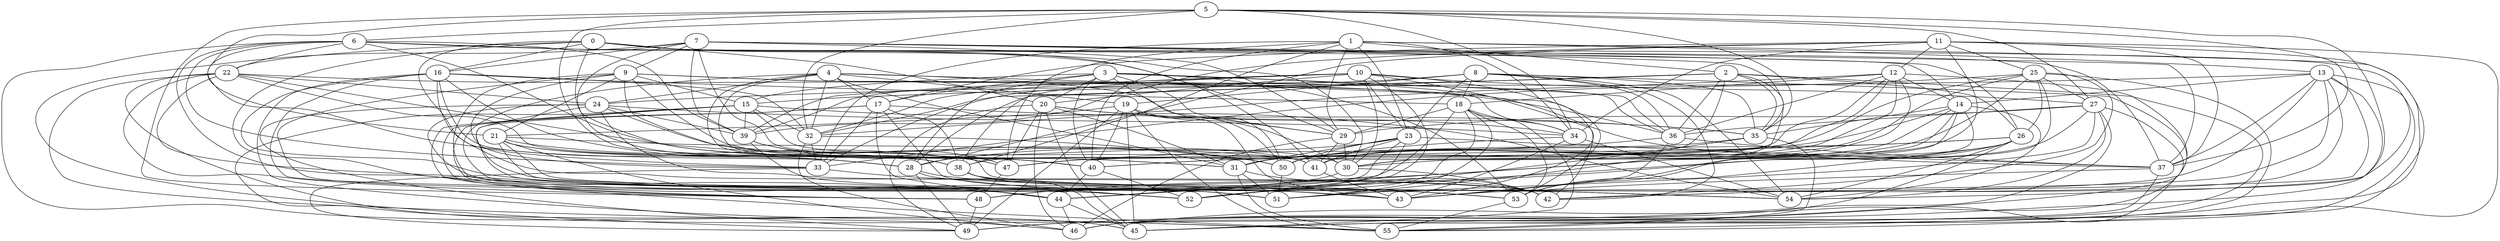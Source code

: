 graph g {0;1;2;3;4;5;6;7;8;9;10;11;12;13;14;15;16;17;18;19;20;21;22;23;24;25;26;27;28;29;30;31;32;33;34;35;36;37;38;39;40;41;42;43;44;45;46;47;48;49;50;51;52;53;54;55;0 -- 16;0 -- 20;0 -- 22;0 -- 30;0 -- 33;0 -- 37;0 -- 40;0 -- 41;0 -- 51;0 -- 54;1 -- 2;1 -- 13;1 -- 23;1 -- 29;1 -- 33;1 -- 34;1 -- 38;1 -- 40;1 -- 47;1 -- 55;2 -- 24;2 -- 26;2 -- 28;2 -- 30;2 -- 32;2 -- 35;2 -- 36;2 -- 45;2 -- 51;3 -- 15;3 -- 17;3 -- 20;3 -- 28;3 -- 29;3 -- 36;3 -- 40;3 -- 42;3 -- 50;3 -- 53;4 -- 17;4 -- 19;4 -- 24;4 -- 29;4 -- 31;4 -- 32;4 -- 37;4 -- 47;4 -- 52;4 -- 54;5 -- 6;5 -- 21;5 -- 27;5 -- 32;5 -- 34;5 -- 35;5 -- 37;5 -- 40;5 -- 42;5 -- 48;6 -- 14;6 -- 22;6 -- 28;6 -- 29;6 -- 31;6 -- 33;6 -- 39;6 -- 43;6 -- 45;7 -- 9;7 -- 16;7 -- 26;7 -- 29;7 -- 35;7 -- 37;7 -- 38;7 -- 39;7 -- 49;7 -- 50;8 -- 18;8 -- 19;8 -- 23;8 -- 33;8 -- 35;8 -- 36;8 -- 39;8 -- 42;8 -- 46;8 -- 54;9 -- 15;9 -- 21;9 -- 30;9 -- 31;9 -- 33;9 -- 34;9 -- 36;9 -- 44;9 -- 52;10 -- 20;10 -- 23;10 -- 27;10 -- 30;10 -- 32;10 -- 38;10 -- 39;10 -- 43;10 -- 52;10 -- 53;11 -- 12;11 -- 17;11 -- 25;11 -- 28;11 -- 30;11 -- 34;11 -- 37;11 -- 39;11 -- 46;11 -- 55;12 -- 14;12 -- 18;12 -- 31;12 -- 32;12 -- 36;12 -- 38;12 -- 40;12 -- 41;12 -- 49;13 -- 14;13 -- 15;13 -- 37;13 -- 42;13 -- 43;13 -- 46;13 -- 49;13 -- 51;13 -- 52;14 -- 30;14 -- 35;14 -- 44;14 -- 47;14 -- 50;14 -- 53;14 -- 54;15 -- 32;15 -- 39;15 -- 41;15 -- 45;15 -- 48;15 -- 54;15 -- 55;16 -- 18;16 -- 28;16 -- 32;16 -- 42;16 -- 43;16 -- 44;16 -- 47;16 -- 55;17 -- 33;17 -- 35;17 -- 38;17 -- 43;17 -- 44;17 -- 48;17 -- 51;18 -- 29;18 -- 34;18 -- 45;18 -- 48;18 -- 51;18 -- 52;18 -- 53;19 -- 21;19 -- 30;19 -- 40;19 -- 43;19 -- 45;19 -- 49;19 -- 50;19 -- 55;20 -- 31;20 -- 34;20 -- 35;20 -- 45;20 -- 46;20 -- 47;20 -- 49;21 -- 28;21 -- 38;21 -- 41;21 -- 46;21 -- 47;21 -- 51;21 -- 53;22 -- 24;22 -- 36;22 -- 38;22 -- 46;22 -- 48;22 -- 50;22 -- 52;22 -- 55;23 -- 28;23 -- 31;23 -- 37;23 -- 41;23 -- 44;23 -- 48;23 -- 50;24 -- 34;24 -- 39;24 -- 41;24 -- 42;24 -- 44;24 -- 49;24 -- 53;25 -- 26;25 -- 27;25 -- 33;25 -- 41;25 -- 42;25 -- 45;25 -- 47;25 -- 50;25 -- 52;26 -- 31;26 -- 40;26 -- 43;26 -- 46;26 -- 48;26 -- 53;26 -- 54;27 -- 29;27 -- 36;27 -- 44;27 -- 49;27 -- 51;27 -- 54;27 -- 55;28 -- 49;28 -- 52;28 -- 54;29 -- 30;29 -- 41;29 -- 46;30 -- 42;30 -- 48;31 -- 42;31 -- 51;31 -- 55;32 -- 33;32 -- 46;32 -- 50;33 -- 49;33 -- 53;34 -- 43;34 -- 50;34 -- 54;35 -- 41;35 -- 52;35 -- 55;36 -- 37;36 -- 43;36 -- 47;37 -- 45;37 -- 53;38 -- 42;38 -- 45;38 -- 54;39 -- 40;39 -- 47;39 -- 51;40 -- 44;40 -- 52;41 -- 43;44 -- 45;44 -- 46;47 -- 48;48 -- 49;50 -- 51;53 -- 55;}